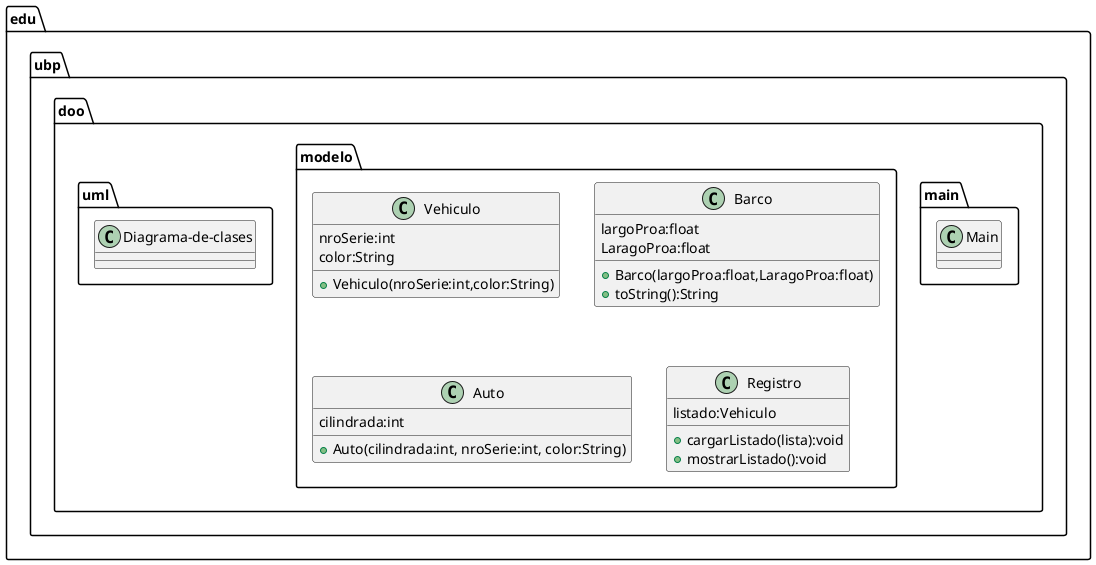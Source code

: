 @startuml


package edu.ubp.doo.main{
    class Main{}
}

package edu.ubp.doo.modelo{
    class Vehiculo{
        nroSerie:int
        color:String
        +Vehiculo(nroSerie:int,color:String)
        }
    class Barco{
        largoProa:float
        LaragoProa:float
        +Barco(largoProa:float,LaragoProa:float)
        +toString():String
        }
    class Auto{
        cilindrada:int
        +Auto(cilindrada:int, nroSerie:int, color:String)
        }
    class Registro{
        listado:Vehiculo
        +cargarListado(lista):void
        +mostrarListado():void
        }
}
package edu.ubp.doo.uml{
    class Diagrama-de-clases{}
}
@enduml